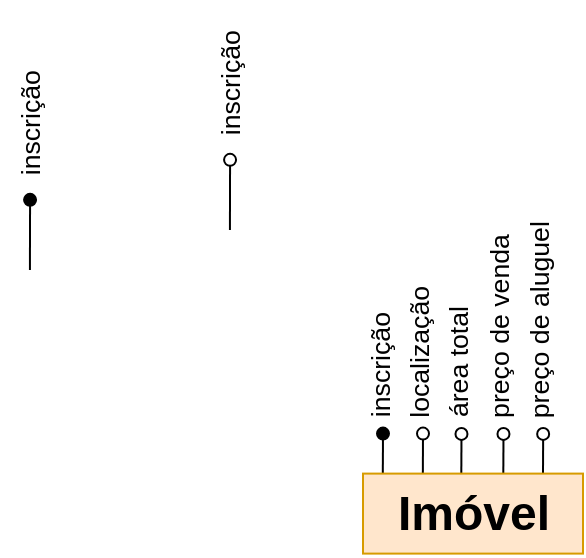 <mxfile version="20.5.1" type="github">
  <diagram id="H2VPaapsh_yX2YAZHY69" name="Página-1">
    <mxGraphModel dx="530" dy="1135" grid="1" gridSize="10" guides="1" tooltips="1" connect="1" arrows="1" fold="1" page="1" pageScale="1" pageWidth="1169" pageHeight="827" math="0" shadow="0">
      <root>
        <mxCell id="0" />
        <mxCell id="1" parent="0" />
        <mxCell id="DJ1_3ebVLV-oCw10OSI2-8" value="" style="endArrow=oval;html=1;rounded=0;endFill=1;entryX=0.001;entryY=0.501;entryDx=0;entryDy=0;entryPerimeter=0;" edge="1" parent="1" target="DJ1_3ebVLV-oCw10OSI2-9">
          <mxGeometry width="50" height="50" relative="1" as="geometry">
            <mxPoint x="64.97" y="75" as="sourcePoint" />
            <mxPoint x="64.97" y="45" as="targetPoint" />
          </mxGeometry>
        </mxCell>
        <mxCell id="DJ1_3ebVLV-oCw10OSI2-9" value="&lt;span style=&quot;font-family: Arial; font-size: 13.333px; text-align: left;&quot;&gt;inscrição&amp;nbsp;&lt;/span&gt;" style="text;html=1;align=center;verticalAlign=middle;resizable=0;points=[];autosize=1;strokeColor=none;fillColor=none;rotation=-90;" vertex="1" parent="1">
          <mxGeometry x="25" y="-14.997" width="80" height="30" as="geometry" />
        </mxCell>
        <mxCell id="DJ1_3ebVLV-oCw10OSI2-18" value="" style="endArrow=oval;html=1;rounded=0;endFill=0;entryX=0.001;entryY=0.501;entryDx=0;entryDy=0;entryPerimeter=0;" edge="1" parent="1" target="DJ1_3ebVLV-oCw10OSI2-19">
          <mxGeometry width="50" height="50" relative="1" as="geometry">
            <mxPoint x="164.97" y="55" as="sourcePoint" />
            <mxPoint x="164.97" y="25" as="targetPoint" />
          </mxGeometry>
        </mxCell>
        <mxCell id="DJ1_3ebVLV-oCw10OSI2-19" value="&lt;span style=&quot;font-family: Arial; font-size: 13.333px; text-align: left;&quot;&gt;inscrição&amp;nbsp;&lt;/span&gt;" style="text;html=1;align=center;verticalAlign=middle;resizable=0;points=[];autosize=1;strokeColor=none;fillColor=none;rotation=-90;" vertex="1" parent="1">
          <mxGeometry x="125" y="-34.997" width="80" height="30" as="geometry" />
        </mxCell>
        <mxCell id="DJ1_3ebVLV-oCw10OSI2-46" value="" style="group" vertex="1" connectable="0" parent="1">
          <mxGeometry x="230" y="50.0" width="111.5" height="166.8" as="geometry" />
        </mxCell>
        <mxCell id="DJ1_3ebVLV-oCw10OSI2-37" value="" style="endArrow=oval;html=1;rounded=0;endFill=0;exitX=0.272;exitY=-0.003;exitDx=0;exitDy=0;exitPerimeter=0;" edge="1" parent="DJ1_3ebVLV-oCw10OSI2-46" source="DJ1_3ebVLV-oCw10OSI2-1">
          <mxGeometry width="50" height="50" relative="1" as="geometry">
            <mxPoint x="31.5" y="116.8" as="sourcePoint" />
            <mxPoint x="31.5" y="106.8" as="targetPoint" />
          </mxGeometry>
        </mxCell>
        <mxCell id="DJ1_3ebVLV-oCw10OSI2-36" value="" style="endArrow=oval;html=1;rounded=0;endFill=1;exitX=0.09;exitY=0.005;exitDx=0;exitDy=0;exitPerimeter=0;" edge="1" parent="DJ1_3ebVLV-oCw10OSI2-46" source="DJ1_3ebVLV-oCw10OSI2-1">
          <mxGeometry width="50" height="50" relative="1" as="geometry">
            <mxPoint x="11.5" y="116.8" as="sourcePoint" />
            <mxPoint x="11.5" y="106.8" as="targetPoint" />
          </mxGeometry>
        </mxCell>
        <mxCell id="DJ1_3ebVLV-oCw10OSI2-43" value="" style="endArrow=oval;html=1;rounded=0;endFill=0;exitX=0.187;exitY=-0.004;exitDx=0;exitDy=0;exitPerimeter=0;" edge="1" parent="DJ1_3ebVLV-oCw10OSI2-46">
          <mxGeometry width="50" height="50" relative="1" as="geometry">
            <mxPoint x="50.66" y="126.8" as="sourcePoint" />
            <mxPoint x="50.74" y="106.96" as="targetPoint" />
          </mxGeometry>
        </mxCell>
        <mxCell id="DJ1_3ebVLV-oCw10OSI2-44" value="" style="endArrow=oval;html=1;rounded=0;endFill=0;exitX=0.187;exitY=-0.004;exitDx=0;exitDy=0;exitPerimeter=0;" edge="1" parent="DJ1_3ebVLV-oCw10OSI2-46">
          <mxGeometry width="50" height="50" relative="1" as="geometry">
            <mxPoint x="71.66" y="126.8" as="sourcePoint" />
            <mxPoint x="71.74" y="106.96" as="targetPoint" />
          </mxGeometry>
        </mxCell>
        <mxCell id="DJ1_3ebVLV-oCw10OSI2-45" value="" style="endArrow=oval;html=1;rounded=0;endFill=0;exitX=0.187;exitY=-0.004;exitDx=0;exitDy=0;exitPerimeter=0;" edge="1" parent="DJ1_3ebVLV-oCw10OSI2-46">
          <mxGeometry width="50" height="50" relative="1" as="geometry">
            <mxPoint x="91.5" y="126.8" as="sourcePoint" />
            <mxPoint x="91.58" y="106.96" as="targetPoint" />
          </mxGeometry>
        </mxCell>
        <mxCell id="DJ1_3ebVLV-oCw10OSI2-1" value="&lt;h1&gt;Imóvel&lt;/h1&gt;" style="text;html=1;strokeColor=#d79b00;fillColor=#ffe6cc;spacing=5;spacingTop=-20;whiteSpace=wrap;overflow=hidden;rounded=0;align=center;" vertex="1" parent="DJ1_3ebVLV-oCw10OSI2-46">
          <mxGeometry x="1.5" y="126.8" width="110" height="40" as="geometry" />
        </mxCell>
        <mxCell id="DJ1_3ebVLV-oCw10OSI2-38" value="&lt;span style=&quot;font-family: Arial; font-size: 13.333px; text-align: left;&quot;&gt;inscrição&lt;br&gt;&lt;/span&gt;" style="text;html=1;strokeColor=none;fillColor=none;align=center;verticalAlign=middle;whiteSpace=wrap;rounded=0;rotation=-90;" vertex="1" parent="DJ1_3ebVLV-oCw10OSI2-46">
          <mxGeometry x="-17.5" y="62.8" width="55" height="20" as="geometry" />
        </mxCell>
        <mxCell id="DJ1_3ebVLV-oCw10OSI2-39" value="&lt;span style=&quot;font-family: Arial; font-size: 13.333px; text-align: left;&quot;&gt;localização&lt;/span&gt;&lt;span style=&quot;font-family: Arial; font-size: 13.333px; text-align: left;&quot;&gt;&lt;br&gt;&lt;/span&gt;" style="text;html=1;strokeColor=none;fillColor=none;align=center;verticalAlign=middle;whiteSpace=wrap;rounded=0;rotation=-90;" vertex="1" parent="DJ1_3ebVLV-oCw10OSI2-46">
          <mxGeometry x="-3.37" y="56.42" width="66.75" height="20" as="geometry" />
        </mxCell>
        <mxCell id="DJ1_3ebVLV-oCw10OSI2-40" value="&lt;span style=&quot;font-family: Arial; font-size: 13.333px; text-align: left;&quot;&gt;área total&lt;/span&gt;&lt;span style=&quot;font-family: Arial; font-size: 13.333px; text-align: left;&quot;&gt;&lt;br&gt;&lt;/span&gt;" style="text;html=1;strokeColor=none;fillColor=none;align=center;verticalAlign=middle;whiteSpace=wrap;rounded=0;rotation=-90;" vertex="1" parent="DJ1_3ebVLV-oCw10OSI2-46">
          <mxGeometry x="18.5" y="61.42" width="61.68" height="20" as="geometry" />
        </mxCell>
        <mxCell id="DJ1_3ebVLV-oCw10OSI2-41" value="&lt;span style=&quot;font-family: Arial; font-size: 13.333px; text-align: left;&quot;&gt;preço de venda&lt;/span&gt;&lt;span style=&quot;font-family: Arial; font-size: 13.333px; text-align: left;&quot;&gt;&lt;br&gt;&lt;/span&gt;" style="text;html=1;strokeColor=none;fillColor=none;align=center;verticalAlign=middle;whiteSpace=wrap;rounded=0;rotation=-90;" vertex="1" parent="DJ1_3ebVLV-oCw10OSI2-46">
          <mxGeometry x="20.5" y="43.42" width="99.16" height="20" as="geometry" />
        </mxCell>
        <mxCell id="DJ1_3ebVLV-oCw10OSI2-42" value="&lt;span style=&quot;font-family: Arial; font-size: 13.333px; text-align: left;&quot;&gt;preço de aluguel&lt;/span&gt;&lt;span style=&quot;font-family: Arial; font-size: 13.333px; text-align: left;&quot;&gt;&lt;br&gt;&lt;/span&gt;" style="text;html=1;strokeColor=none;fillColor=none;align=center;verticalAlign=middle;whiteSpace=wrap;rounded=0;rotation=-90;" vertex="1" parent="DJ1_3ebVLV-oCw10OSI2-46">
          <mxGeometry x="39.5" y="40.42" width="100.84" height="20" as="geometry" />
        </mxCell>
      </root>
    </mxGraphModel>
  </diagram>
</mxfile>
